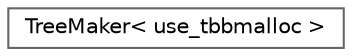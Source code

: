 digraph "类继承关系图"
{
 // LATEX_PDF_SIZE
  bgcolor="transparent";
  edge [fontname=Helvetica,fontsize=10,labelfontname=Helvetica,labelfontsize=10];
  node [fontname=Helvetica,fontsize=10,shape=box,height=0.2,width=0.4];
  rankdir="LR";
  Node0 [id="Node000000",label="TreeMaker\< use_tbbmalloc \>",height=0.2,width=0.4,color="grey40", fillcolor="white", style="filled",URL="$class_tree_maker.html",tooltip=" "];
}
